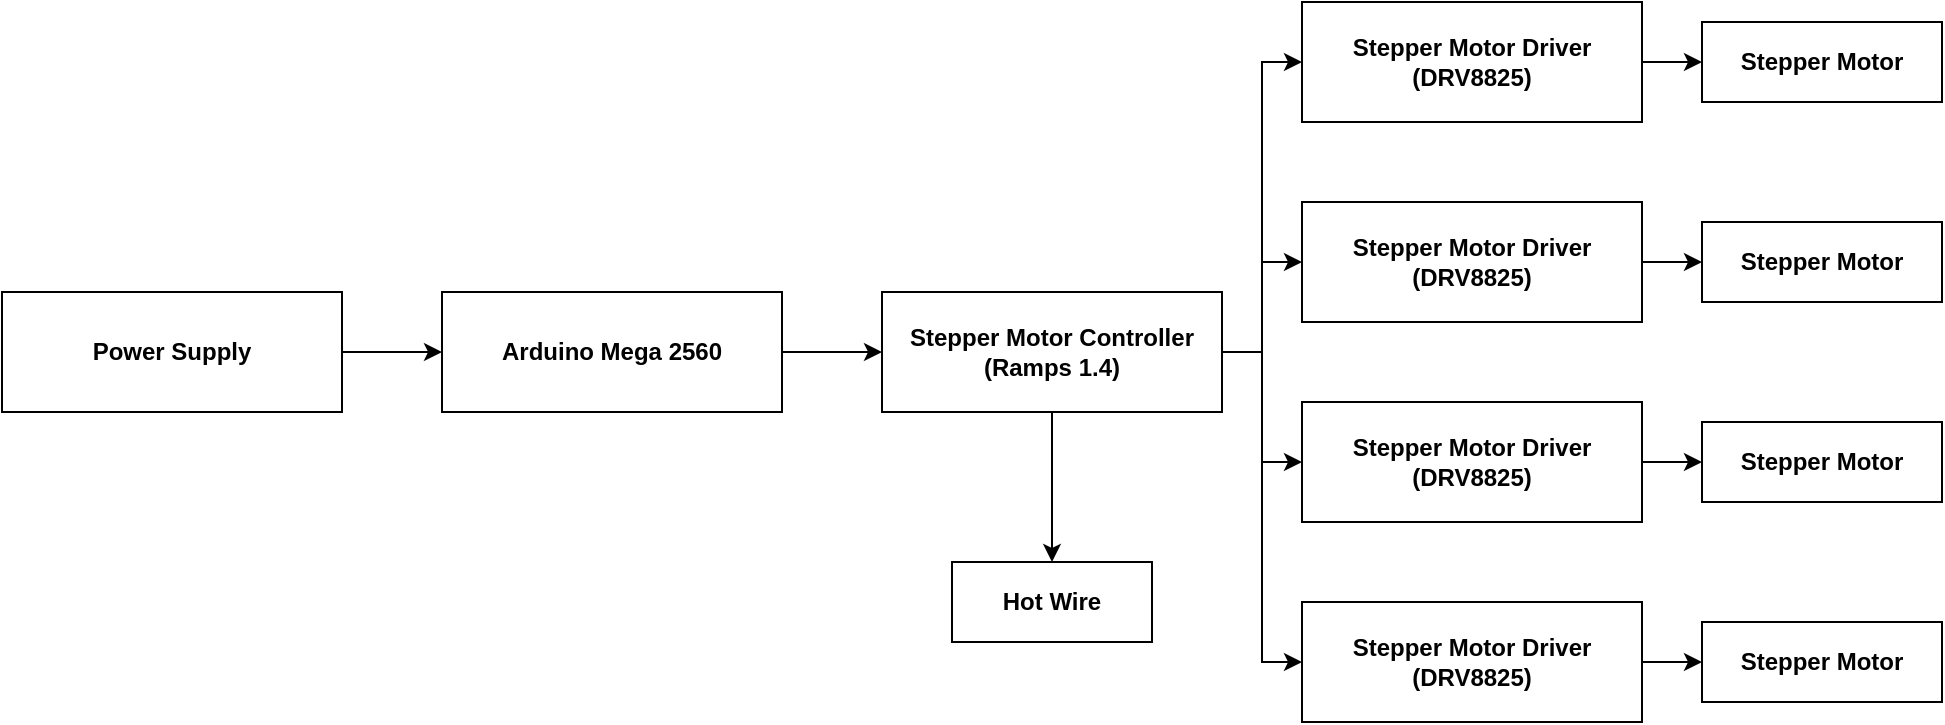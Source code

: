 <mxfile version="13.7.9" type="device"><diagram id="ssEwsoqxhJzgB_KZXLxE" name="Page-1"><mxGraphModel dx="1422" dy="964" grid="1" gridSize="10" guides="1" tooltips="1" connect="1" arrows="1" fold="1" page="1" pageScale="1" pageWidth="1100" pageHeight="850" math="0" shadow="0"><root><mxCell id="0"/><mxCell id="1" parent="0"/><mxCell id="MzKLBCz8XXYUia-ApCjm-10" style="edgeStyle=orthogonalEdgeStyle;rounded=0;orthogonalLoop=1;jettySize=auto;html=1;entryX=0;entryY=0.5;entryDx=0;entryDy=0;" edge="1" parent="1" source="MzKLBCz8XXYUia-ApCjm-1" target="MzKLBCz8XXYUia-ApCjm-7"><mxGeometry relative="1" as="geometry"/></mxCell><mxCell id="MzKLBCz8XXYUia-ApCjm-1" value="&lt;b&gt;Arduino Mega 2560&lt;/b&gt;" style="rounded=0;whiteSpace=wrap;html=1;" vertex="1" parent="1"><mxGeometry x="285" y="185" width="170" height="60" as="geometry"/></mxCell><mxCell id="MzKLBCz8XXYUia-ApCjm-26" style="edgeStyle=orthogonalEdgeStyle;rounded=0;orthogonalLoop=1;jettySize=auto;html=1;exitX=1;exitY=0.5;exitDx=0;exitDy=0;entryX=0;entryY=0.5;entryDx=0;entryDy=0;" edge="1" parent="1" source="MzKLBCz8XXYUia-ApCjm-3" target="MzKLBCz8XXYUia-ApCjm-22"><mxGeometry relative="1" as="geometry"/></mxCell><mxCell id="MzKLBCz8XXYUia-ApCjm-3" value="&lt;b&gt;Stepper Motor Driver&lt;br&gt;(DRV8825)&lt;/b&gt;" style="rounded=0;whiteSpace=wrap;html=1;" vertex="1" parent="1"><mxGeometry x="715" y="340" width="170" height="60" as="geometry"/></mxCell><mxCell id="MzKLBCz8XXYUia-ApCjm-25" style="edgeStyle=orthogonalEdgeStyle;rounded=0;orthogonalLoop=1;jettySize=auto;html=1;exitX=1;exitY=0.5;exitDx=0;exitDy=0;entryX=0;entryY=0.5;entryDx=0;entryDy=0;" edge="1" parent="1" source="MzKLBCz8XXYUia-ApCjm-4" target="MzKLBCz8XXYUia-ApCjm-21"><mxGeometry relative="1" as="geometry"/></mxCell><mxCell id="MzKLBCz8XXYUia-ApCjm-4" value="&lt;b&gt;Stepper Motor Driver&lt;br&gt;(DRV8825)&lt;/b&gt;" style="rounded=0;whiteSpace=wrap;html=1;" vertex="1" parent="1"><mxGeometry x="715" y="240" width="170" height="60" as="geometry"/></mxCell><mxCell id="MzKLBCz8XXYUia-ApCjm-24" style="edgeStyle=orthogonalEdgeStyle;rounded=0;orthogonalLoop=1;jettySize=auto;html=1;exitX=1;exitY=0.5;exitDx=0;exitDy=0;entryX=0;entryY=0.5;entryDx=0;entryDy=0;" edge="1" parent="1" source="MzKLBCz8XXYUia-ApCjm-5" target="MzKLBCz8XXYUia-ApCjm-20"><mxGeometry relative="1" as="geometry"/></mxCell><mxCell id="MzKLBCz8XXYUia-ApCjm-5" value="&lt;b&gt;Stepper Motor Driver&lt;br&gt;(DRV8825)&lt;/b&gt;" style="rounded=0;whiteSpace=wrap;html=1;" vertex="1" parent="1"><mxGeometry x="715" y="140" width="170" height="60" as="geometry"/></mxCell><mxCell id="MzKLBCz8XXYUia-ApCjm-23" style="edgeStyle=orthogonalEdgeStyle;rounded=0;orthogonalLoop=1;jettySize=auto;html=1;exitX=1;exitY=0.5;exitDx=0;exitDy=0;entryX=0;entryY=0.5;entryDx=0;entryDy=0;" edge="1" parent="1" source="MzKLBCz8XXYUia-ApCjm-6" target="MzKLBCz8XXYUia-ApCjm-19"><mxGeometry relative="1" as="geometry"/></mxCell><mxCell id="MzKLBCz8XXYUia-ApCjm-6" value="&lt;b&gt;Stepper Motor Driver&lt;br&gt;(DRV8825)&lt;/b&gt;" style="rounded=0;whiteSpace=wrap;html=1;" vertex="1" parent="1"><mxGeometry x="715" y="40" width="170" height="60" as="geometry"/></mxCell><mxCell id="MzKLBCz8XXYUia-ApCjm-15" style="edgeStyle=orthogonalEdgeStyle;rounded=0;orthogonalLoop=1;jettySize=auto;html=1;entryX=0;entryY=0.5;entryDx=0;entryDy=0;" edge="1" parent="1" source="MzKLBCz8XXYUia-ApCjm-7" target="MzKLBCz8XXYUia-ApCjm-5"><mxGeometry relative="1" as="geometry"/></mxCell><mxCell id="MzKLBCz8XXYUia-ApCjm-17" style="edgeStyle=orthogonalEdgeStyle;rounded=0;orthogonalLoop=1;jettySize=auto;html=1;exitX=1;exitY=0.5;exitDx=0;exitDy=0;entryX=0;entryY=0.5;entryDx=0;entryDy=0;" edge="1" parent="1" source="MzKLBCz8XXYUia-ApCjm-7" target="MzKLBCz8XXYUia-ApCjm-3"><mxGeometry relative="1" as="geometry"/></mxCell><mxCell id="MzKLBCz8XXYUia-ApCjm-27" style="edgeStyle=orthogonalEdgeStyle;rounded=0;orthogonalLoop=1;jettySize=auto;html=1;exitX=1;exitY=0.5;exitDx=0;exitDy=0;entryX=0;entryY=0.5;entryDx=0;entryDy=0;" edge="1" parent="1" source="MzKLBCz8XXYUia-ApCjm-7" target="MzKLBCz8XXYUia-ApCjm-6"><mxGeometry relative="1" as="geometry"/></mxCell><mxCell id="MzKLBCz8XXYUia-ApCjm-28" style="edgeStyle=orthogonalEdgeStyle;rounded=0;orthogonalLoop=1;jettySize=auto;html=1;exitX=1;exitY=0.5;exitDx=0;exitDy=0;entryX=0;entryY=0.5;entryDx=0;entryDy=0;" edge="1" parent="1" source="MzKLBCz8XXYUia-ApCjm-7" target="MzKLBCz8XXYUia-ApCjm-4"><mxGeometry relative="1" as="geometry"/></mxCell><mxCell id="MzKLBCz8XXYUia-ApCjm-30" style="edgeStyle=orthogonalEdgeStyle;rounded=0;orthogonalLoop=1;jettySize=auto;html=1;entryX=0.5;entryY=0;entryDx=0;entryDy=0;" edge="1" parent="1" source="MzKLBCz8XXYUia-ApCjm-7" target="MzKLBCz8XXYUia-ApCjm-29"><mxGeometry relative="1" as="geometry"/></mxCell><mxCell id="MzKLBCz8XXYUia-ApCjm-7" value="&lt;b&gt;Stepper Motor Controller&lt;br&gt;(Ramps 1.4)&lt;br&gt;&lt;/b&gt;" style="rounded=0;whiteSpace=wrap;html=1;" vertex="1" parent="1"><mxGeometry x="505" y="185" width="170" height="60" as="geometry"/></mxCell><mxCell id="MzKLBCz8XXYUia-ApCjm-9" value="" style="edgeStyle=orthogonalEdgeStyle;rounded=0;orthogonalLoop=1;jettySize=auto;html=1;" edge="1" parent="1" source="MzKLBCz8XXYUia-ApCjm-8" target="MzKLBCz8XXYUia-ApCjm-1"><mxGeometry relative="1" as="geometry"/></mxCell><mxCell id="MzKLBCz8XXYUia-ApCjm-8" value="&lt;b&gt;Power Supply&lt;/b&gt;" style="rounded=0;whiteSpace=wrap;html=1;" vertex="1" parent="1"><mxGeometry x="65" y="185" width="170" height="60" as="geometry"/></mxCell><mxCell id="MzKLBCz8XXYUia-ApCjm-19" value="&lt;b&gt;Stepper Motor&lt;/b&gt;" style="rounded=0;whiteSpace=wrap;html=1;" vertex="1" parent="1"><mxGeometry x="915" y="50" width="120" height="40" as="geometry"/></mxCell><mxCell id="MzKLBCz8XXYUia-ApCjm-20" value="&lt;b&gt;Stepper Motor&lt;/b&gt;" style="rounded=0;whiteSpace=wrap;html=1;" vertex="1" parent="1"><mxGeometry x="915" y="150" width="120" height="40" as="geometry"/></mxCell><mxCell id="MzKLBCz8XXYUia-ApCjm-21" value="&lt;b&gt;Stepper Motor&lt;/b&gt;" style="rounded=0;whiteSpace=wrap;html=1;" vertex="1" parent="1"><mxGeometry x="915" y="250" width="120" height="40" as="geometry"/></mxCell><mxCell id="MzKLBCz8XXYUia-ApCjm-22" value="&lt;b&gt;Stepper Motor&lt;/b&gt;" style="rounded=0;whiteSpace=wrap;html=1;" vertex="1" parent="1"><mxGeometry x="915" y="350" width="120" height="40" as="geometry"/></mxCell><mxCell id="MzKLBCz8XXYUia-ApCjm-29" value="&lt;b&gt;Hot Wire&lt;/b&gt;" style="rounded=0;whiteSpace=wrap;html=1;" vertex="1" parent="1"><mxGeometry x="540" y="320" width="100" height="40" as="geometry"/></mxCell></root></mxGraphModel></diagram></mxfile>